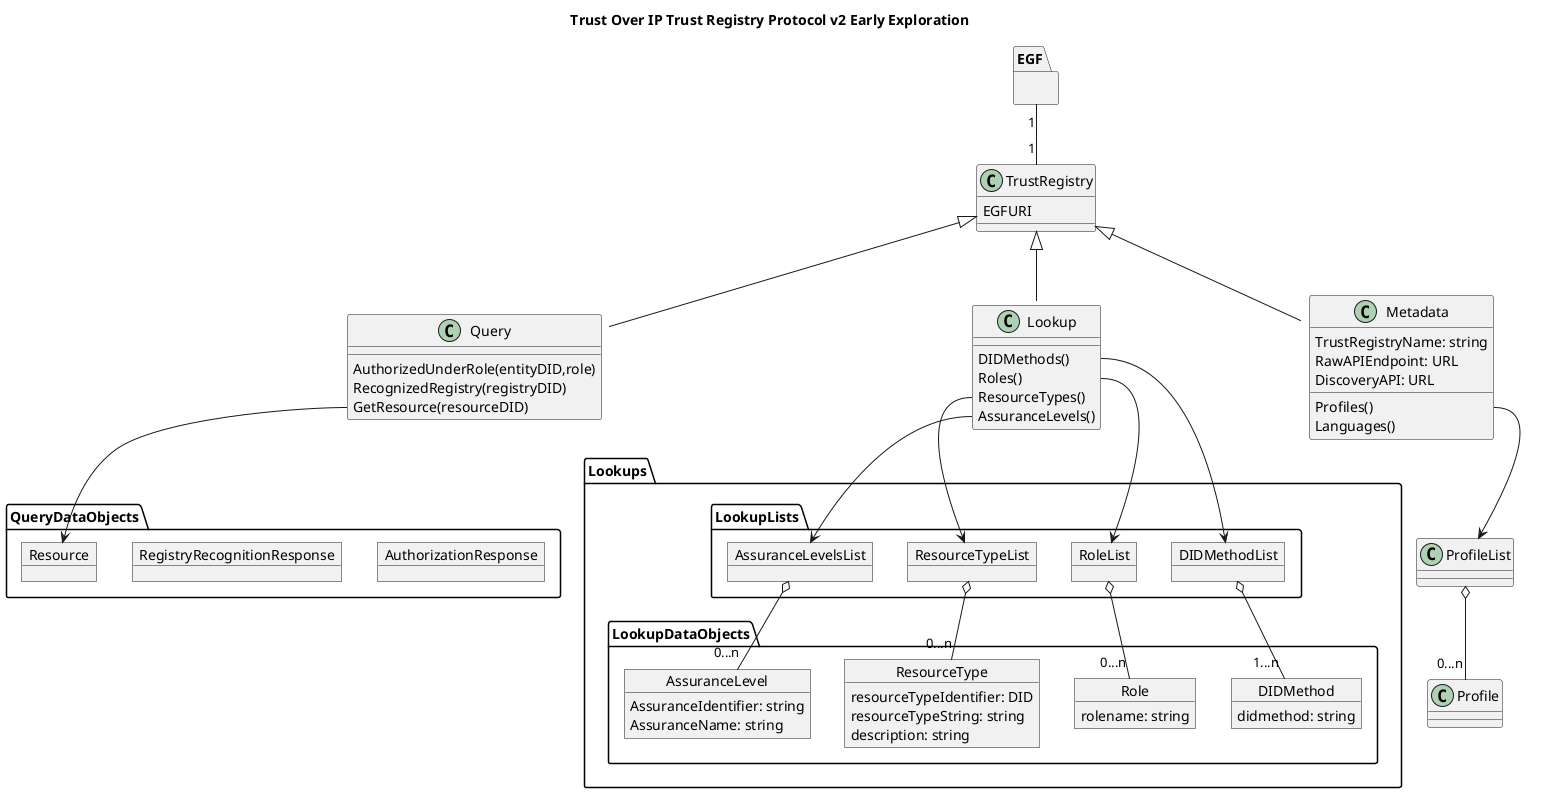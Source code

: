 @startuml



title Trust Over IP Trust Registry Protocol v2 Early Exploration

package EGF {

}

' object Error 
class TrustRegistry {
    EGFURI
}

class Query {
    AuthorizedUnderRole(entityDID,role)
    RecognizedRegistry(registryDID)
    GetResource(resourceDID)  
}

class Lookup {
    DIDMethods() 
    Roles()
    ResourceTypes()
    ' CredentialTypes()
    ' CredentialSchemas()
    ' PresentationRequests()
    ' Overlays()
    AssuranceLevels()
}

class Metadata {
    TrustRegistryName: string
    RawAPIEndpoint: URL 
    DiscoveryAPI: URL 
    Profiles()
    Languages() 
}

' inheritance

EGF "1" -- "1" TrustRegistry

TrustRegistry <|-- Query
TrustRegistry <|-- Lookup 
TrustRegistry <|-- Metadata 

package QueryDataObjects {
    object AuthorizationResponse 
    object RegistryRecognitionResponse 
    object Resource 
    
}
package Lookups {
    package LookupLists {
        object DIDMethodList
        object RoleList
        object ResourceTypeList
        
        object AssuranceLevelsList
        ' object CredentialTypeList 
        ' object CredentialSchemaList
        ' object PresentationRequestList
        ' object OverlayList 
        
    }

    package LookupDataObjects {
    
        
        object DIDMethod {
            didmethod: string 
        }
        object Role {
            rolename: string 
        }
        ' object CredentialType {
        '     typeDID: string
        '     credentialSchema: CredentialSchema
        '     ?JustResources?: question

        ' }
        ' object CredentialSchema {
        '     identifier: string
        '     ?JustResources?: question
        ' }
        ' object PresentationRequest{
        '     identifier: string
        '     ?JustResources?: question

        ' }
        ' object Overlay {
        '     overlayIdentifier: DID
        '     overlayPayload: string 
        '     ?JustResources?: question
        ' }
        object ResourceType {
            resourceTypeIdentifier: DID
            resourceTypeString: string
            description: string 
        }
        object AssuranceLevel {
            AssuranceIdentifier: string
            AssuranceName: string
            'TODO multilingual
        }

    }
}






Query::GetResource --> Resource

Lookup::DIDMethods --> DIDMethodList
Lookup::Roles --> RoleList

Lookup::ResourceTypes --> ResourceTypeList  
Lookup::AssuranceLevels --> AssuranceLevelsList

Metadata::Profiles --> ProfileList
ProfileList o-- "0...n" Profile



DIDMethodList o-- "1...n" DIDMethod 
RoleList o-- "0...n" Role
ResourceTypeList o-- "0...n" ResourceType


'' High-Level lots of specific classes
' Lookup::CredentialTypes --> CredentialTypeList
' Lookup::CredentialSchemas --> CredentialSchemaList
' Lookup::PresentationRequests --> PresentationRequestList
' Lookup::Overlays --> OverlayList
' Lookup::CredentialTypes --> CredentialTypeList
' Lookup::CredentialSchemas --> CredentialSchemaList
' Lookup::PresentationRequests --> PresentationRequestList
' Lookup::Overlays --> OverlayList
' CredentialTypeList o-- "0..n" CredentialType
' CredentialSchemaList o-- "0..n" CredentialSchema
' CredentialType o-- CredentialSchema
' PresentationRequestList o-- "0..n" PresentationRequest
' OverlayList o-- "0...n" Overlay

AssuranceLevelsList o-- "0...n" AssuranceLevel

'' Use Resources for assets
' Resource <|-- Overlay
' Resource <|-- CredentialSchema
' Resource <|-- PresentationRequest
' Resource <|-- CredentialType


@enduml